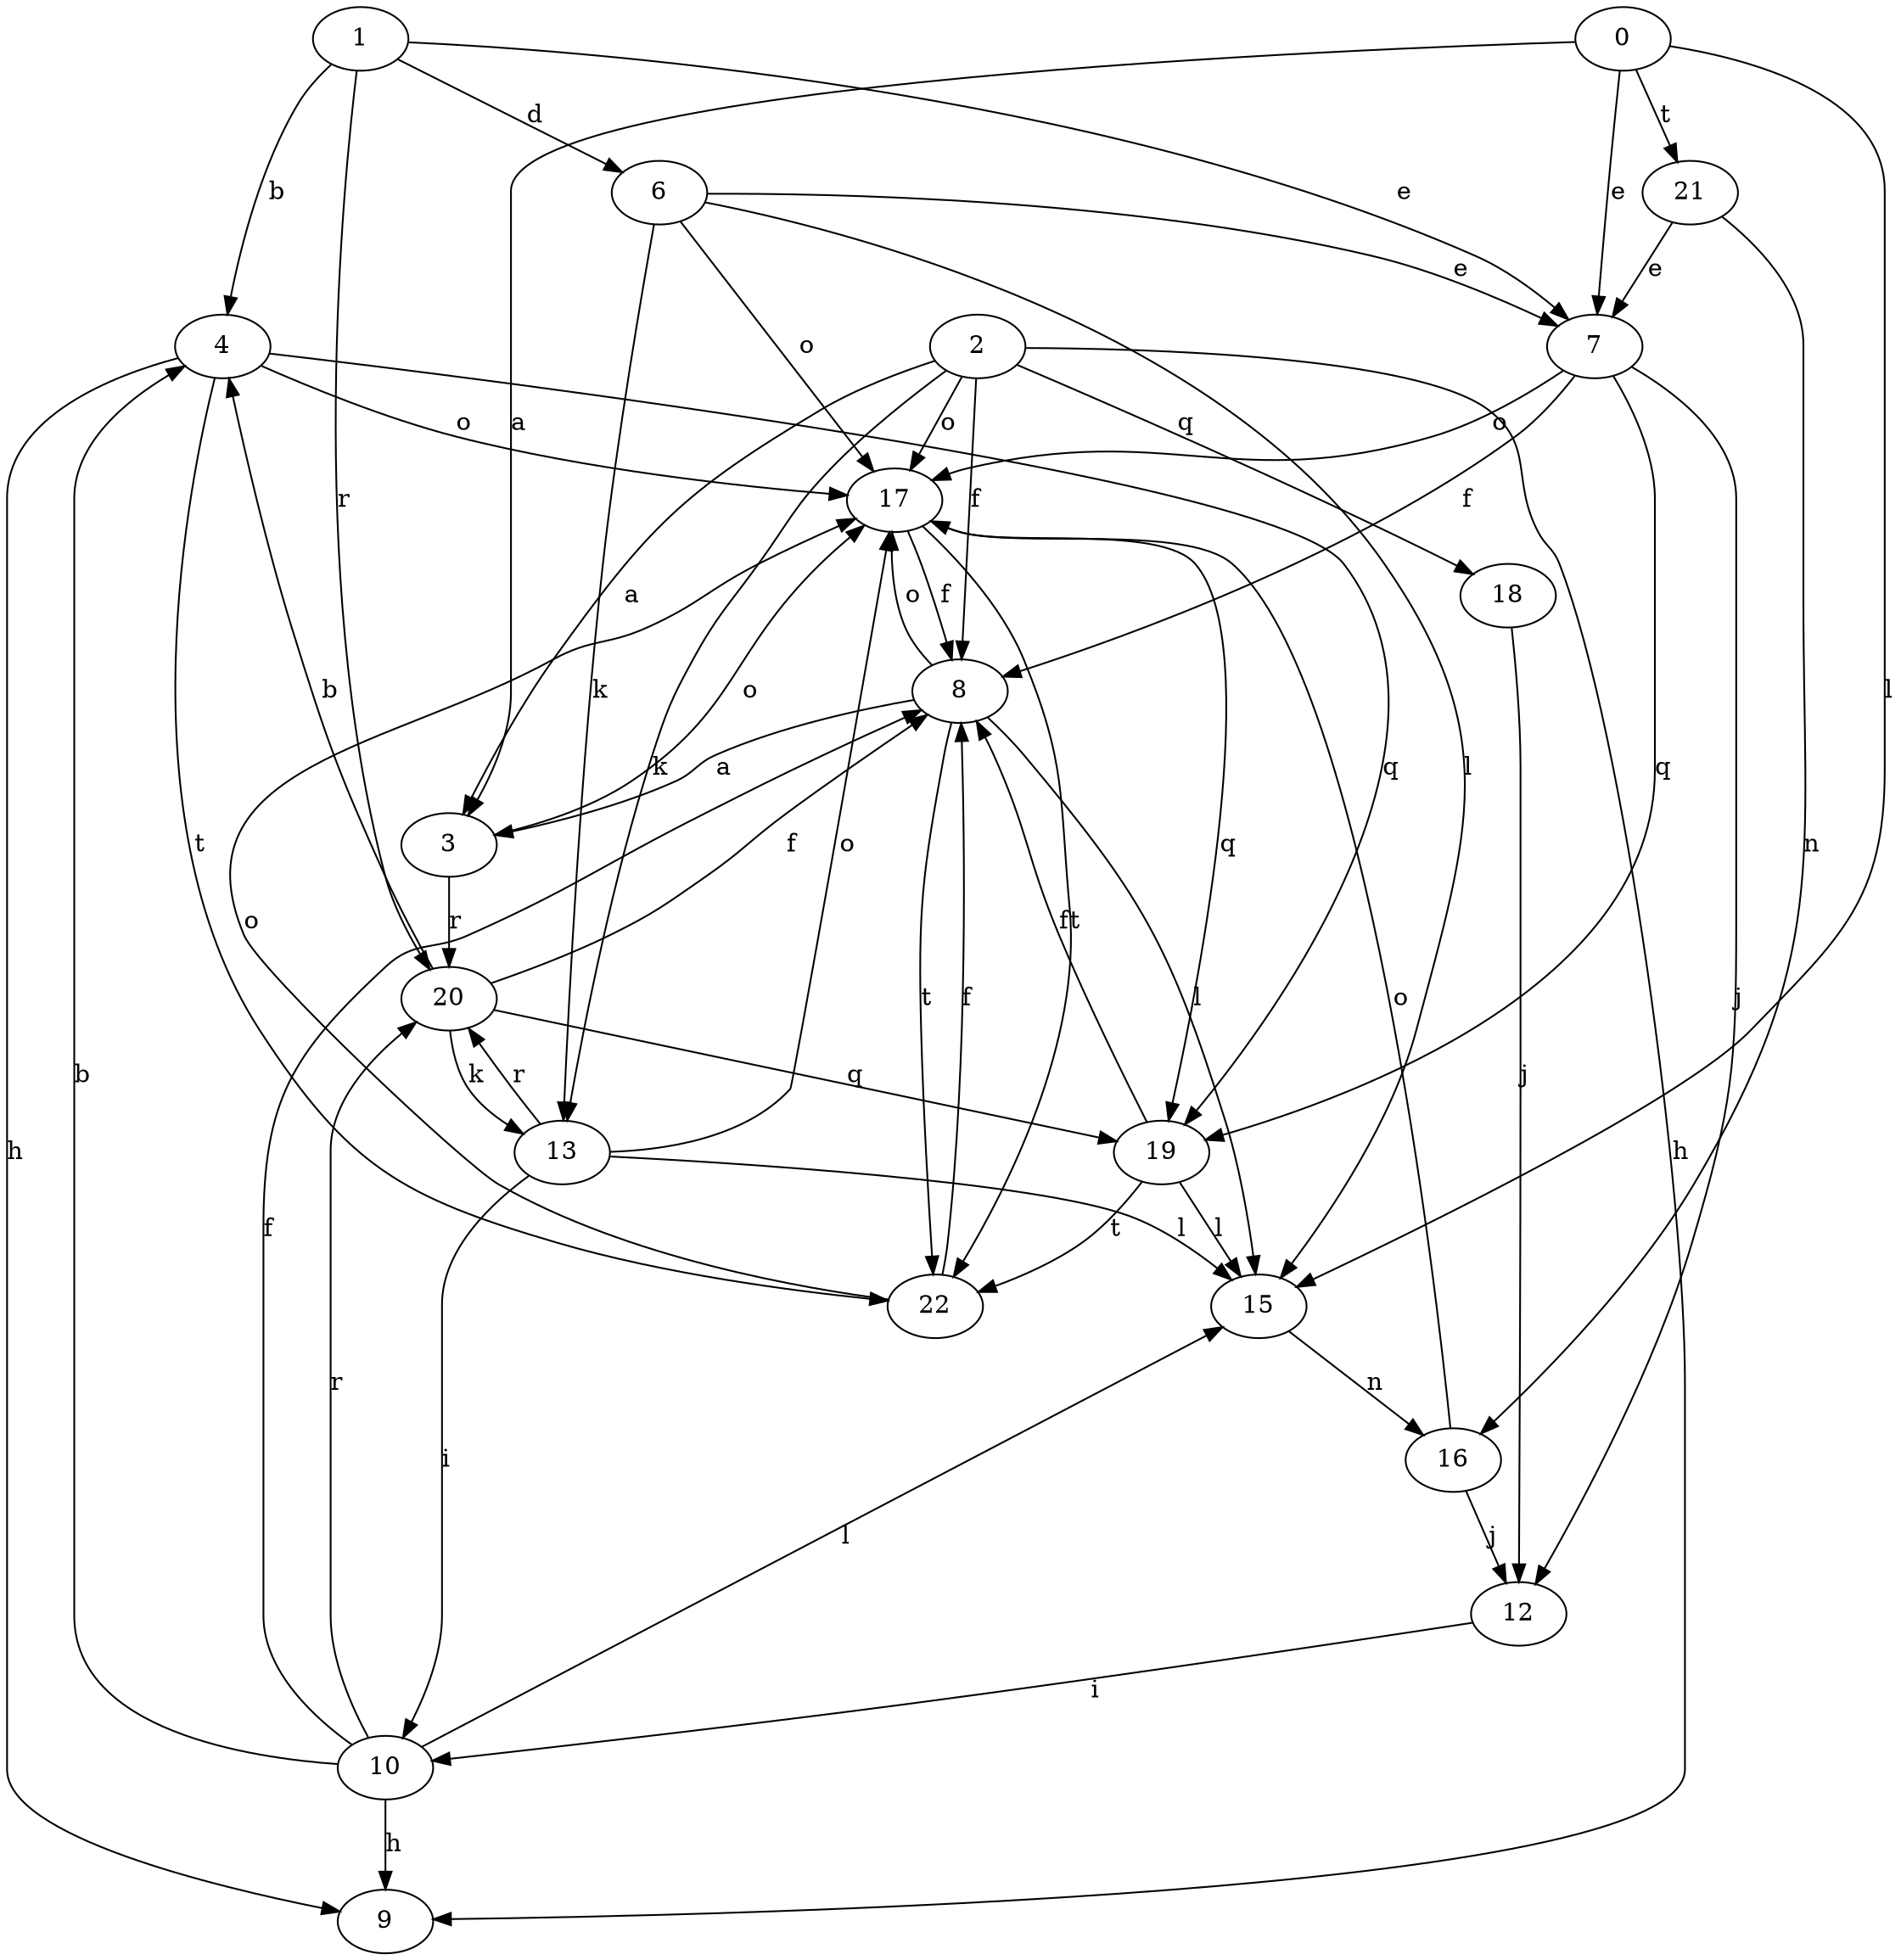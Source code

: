 strict digraph  {
1;
2;
0;
3;
4;
6;
7;
8;
9;
10;
12;
13;
15;
16;
17;
18;
19;
20;
21;
22;
1 -> 4  [label=b];
1 -> 6  [label=d];
1 -> 7  [label=e];
1 -> 20  [label=r];
2 -> 3  [label=a];
2 -> 8  [label=f];
2 -> 9  [label=h];
2 -> 13  [label=k];
2 -> 17  [label=o];
2 -> 18  [label=q];
0 -> 3  [label=a];
0 -> 7  [label=e];
0 -> 15  [label=l];
0 -> 21  [label=t];
3 -> 17  [label=o];
3 -> 20  [label=r];
4 -> 9  [label=h];
4 -> 17  [label=o];
4 -> 19  [label=q];
4 -> 22  [label=t];
6 -> 7  [label=e];
6 -> 13  [label=k];
6 -> 15  [label=l];
6 -> 17  [label=o];
7 -> 8  [label=f];
7 -> 12  [label=j];
7 -> 17  [label=o];
7 -> 19  [label=q];
8 -> 3  [label=a];
8 -> 15  [label=l];
8 -> 17  [label=o];
8 -> 22  [label=t];
10 -> 4  [label=b];
10 -> 8  [label=f];
10 -> 9  [label=h];
10 -> 15  [label=l];
10 -> 20  [label=r];
12 -> 10  [label=i];
13 -> 10  [label=i];
13 -> 15  [label=l];
13 -> 17  [label=o];
13 -> 20  [label=r];
15 -> 16  [label=n];
16 -> 12  [label=j];
16 -> 17  [label=o];
17 -> 8  [label=f];
17 -> 19  [label=q];
17 -> 22  [label=t];
18 -> 12  [label=j];
19 -> 8  [label=f];
19 -> 15  [label=l];
19 -> 22  [label=t];
20 -> 4  [label=b];
20 -> 8  [label=f];
20 -> 13  [label=k];
20 -> 19  [label=q];
21 -> 7  [label=e];
21 -> 16  [label=n];
22 -> 8  [label=f];
22 -> 17  [label=o];
}
